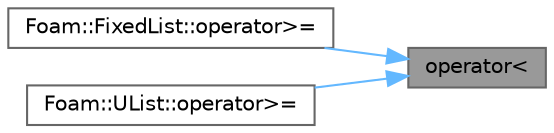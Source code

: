 digraph "operator&lt;"
{
 // LATEX_PDF_SIZE
  bgcolor="transparent";
  edge [fontname=Helvetica,fontsize=10,labelfontname=Helvetica,labelfontsize=10];
  node [fontname=Helvetica,fontsize=10,shape=box,height=0.2,width=0.4];
  rankdir="RL";
  Node1 [id="Node000001",label="operator\<",height=0.2,width=0.4,color="gray40", fillcolor="grey60", style="filled", fontcolor="black",tooltip=" "];
  Node1 -> Node2 [id="edge1_Node000001_Node000002",dir="back",color="steelblue1",style="solid",tooltip=" "];
  Node2 [id="Node000002",label="Foam::FixedList::operator\>=",height=0.2,width=0.4,color="grey40", fillcolor="white", style="filled",URL="$classFoam_1_1FixedList.html#a1f652a117d8a56dc4f3007622ab403d0",tooltip=" "];
  Node1 -> Node3 [id="edge2_Node000001_Node000003",dir="back",color="steelblue1",style="solid",tooltip=" "];
  Node3 [id="Node000003",label="Foam::UList::operator\>=",height=0.2,width=0.4,color="grey40", fillcolor="white", style="filled",URL="$classFoam_1_1UList.html#a89001bfdc118931fa64076b62f06b05f",tooltip=" "];
}
